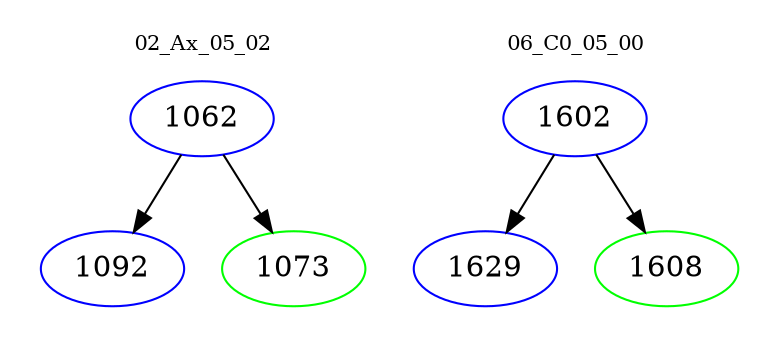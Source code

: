 digraph{
subgraph cluster_0 {
color = white
label = "02_Ax_05_02";
fontsize=10;
T0_1062 [label="1062", color="blue"]
T0_1062 -> T0_1092 [color="black"]
T0_1092 [label="1092", color="blue"]
T0_1062 -> T0_1073 [color="black"]
T0_1073 [label="1073", color="green"]
}
subgraph cluster_1 {
color = white
label = "06_C0_05_00";
fontsize=10;
T1_1602 [label="1602", color="blue"]
T1_1602 -> T1_1629 [color="black"]
T1_1629 [label="1629", color="blue"]
T1_1602 -> T1_1608 [color="black"]
T1_1608 [label="1608", color="green"]
}
}
